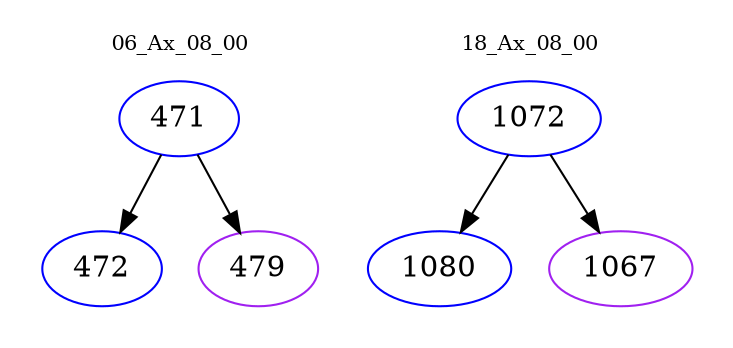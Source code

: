 digraph{
subgraph cluster_0 {
color = white
label = "06_Ax_08_00";
fontsize=10;
T0_471 [label="471", color="blue"]
T0_471 -> T0_472 [color="black"]
T0_472 [label="472", color="blue"]
T0_471 -> T0_479 [color="black"]
T0_479 [label="479", color="purple"]
}
subgraph cluster_1 {
color = white
label = "18_Ax_08_00";
fontsize=10;
T1_1072 [label="1072", color="blue"]
T1_1072 -> T1_1080 [color="black"]
T1_1080 [label="1080", color="blue"]
T1_1072 -> T1_1067 [color="black"]
T1_1067 [label="1067", color="purple"]
}
}
